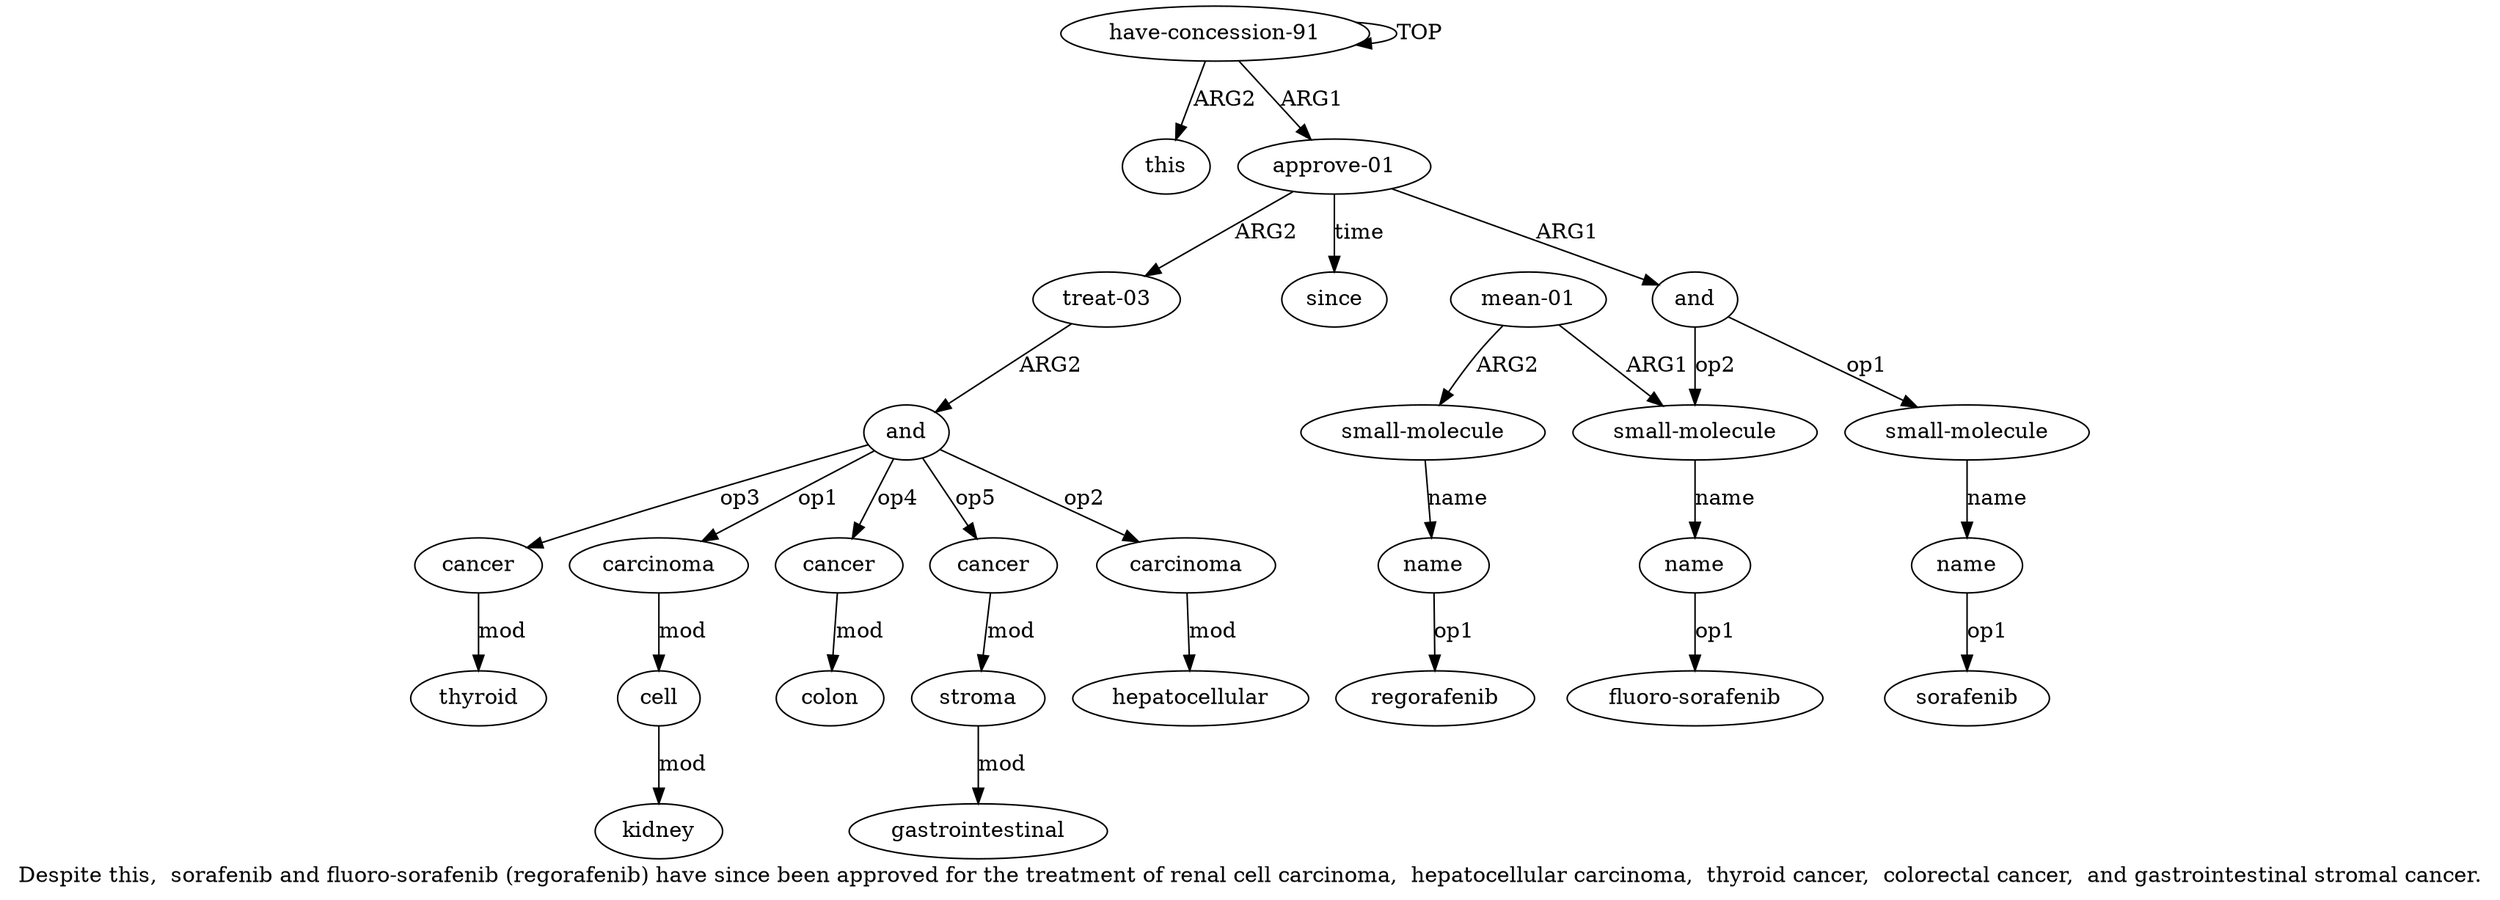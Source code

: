 digraph  {
	graph [label="Despite this,  sorafenib and fluoro-sorafenib (regorafenib) have since been approved for the treatment of renal cell carcinoma,  \
hepatocellular carcinoma,  thyroid cancer,  colorectal cancer,  and gastrointestinal stromal cancer."];
	node [label="\N"];
	a20	 [color=black,
		gold_ind=20,
		gold_label=colon,
		label=colon,
		test_ind=20,
		test_label=colon];
	a21	 [color=black,
		gold_ind=21,
		gold_label=cancer,
		label=cancer,
		test_ind=21,
		test_label=cancer];
	a22	 [color=black,
		gold_ind=22,
		gold_label=stroma,
		label=stroma,
		test_ind=22,
		test_label=stroma];
	a21 -> a22 [key=0,
	color=black,
	gold_label=mod,
	label=mod,
	test_label=mod];
a23 [color=black,
	gold_ind=23,
	gold_label=gastrointestinal,
	label=gastrointestinal,
	test_ind=23,
	test_label=gastrointestinal];
a22 -> a23 [key=0,
color=black,
gold_label=mod,
label=mod,
test_label=mod];
a24 [color=black,
gold_ind=24,
gold_label=since,
label=since,
test_ind=24,
test_label=since];
a25 [color=black,
gold_ind=25,
gold_label=this,
label=this,
test_ind=25,
test_label=this];
"a6 fluoro-sorafenib" [color=black,
gold_ind=-1,
gold_label="fluoro-sorafenib",
label="fluoro-sorafenib",
test_ind=-1,
test_label="fluoro-sorafenib"];
a15 [color=black,
gold_ind=15,
gold_label=carcinoma,
label=carcinoma,
test_ind=15,
test_label=carcinoma];
a16 [color=black,
gold_ind=16,
gold_label=hepatocellular,
label=hepatocellular,
test_ind=16,
test_label=hepatocellular];
a15 -> a16 [key=0,
color=black,
gold_label=mod,
label=mod,
test_label=mod];
a14 [color=black,
gold_ind=14,
gold_label=kidney,
label=kidney,
test_ind=14,
test_label=kidney];
a17 [color=black,
gold_ind=17,
gold_label=cancer,
label=cancer,
test_ind=17,
test_label=cancer];
a18 [color=black,
gold_ind=18,
gold_label=thyroid,
label=thyroid,
test_ind=18,
test_label=thyroid];
a17 -> a18 [key=0,
color=black,
gold_label=mod,
label=mod,
test_label=mod];
a11 [color=black,
gold_ind=11,
gold_label=and,
label=and,
test_ind=11,
test_label=and];
a11 -> a21 [key=0,
color=black,
gold_label=op5,
label=op5,
test_label=op5];
a11 -> a15 [key=0,
color=black,
gold_label=op2,
label=op2,
test_label=op2];
a11 -> a17 [key=0,
color=black,
gold_label=op3,
label=op3,
test_label=op3];
a12 [color=black,
gold_ind=12,
gold_label=carcinoma,
label=carcinoma,
test_ind=12,
test_label=carcinoma];
a11 -> a12 [key=0,
color=black,
gold_label=op1,
label=op1,
test_label=op1];
a19 [color=black,
gold_ind=19,
gold_label=cancer,
label=cancer,
test_ind=19,
test_label=cancer];
a11 -> a19 [key=0,
color=black,
gold_label=op4,
label=op4,
test_label=op4];
a10 [color=black,
gold_ind=10,
gold_label="treat-03",
label="treat-03",
test_ind=10,
test_label="treat-03"];
a10 -> a11 [key=0,
color=black,
gold_label=ARG2,
label=ARG2,
test_label=ARG2];
a13 [color=black,
gold_ind=13,
gold_label=cell,
label=cell,
test_ind=13,
test_label=cell];
a13 -> a14 [key=0,
color=black,
gold_label=mod,
label=mod,
test_label=mod];
a12 -> a13 [key=0,
color=black,
gold_label=mod,
label=mod,
test_label=mod];
"a9 regorafenib" [color=black,
gold_ind=-1,
gold_label=regorafenib,
label=regorafenib,
test_ind=-1,
test_label=regorafenib];
a19 -> a20 [key=0,
color=black,
gold_label=mod,
label=mod,
test_label=mod];
a1 [color=black,
gold_ind=1,
gold_label="approve-01",
label="approve-01",
test_ind=1,
test_label="approve-01"];
a1 -> a24 [key=0,
color=black,
gold_label=time,
label=time,
test_label=time];
a1 -> a10 [key=0,
color=black,
gold_label=ARG2,
label=ARG2,
test_label=ARG2];
a2 [color=black,
gold_ind=2,
gold_label=and,
label=and,
test_ind=2,
test_label=and];
a1 -> a2 [key=0,
color=black,
gold_label=ARG1,
label=ARG1,
test_label=ARG1];
a0 [color=black,
gold_ind=0,
gold_label="have-concession-91",
label="have-concession-91",
test_ind=0,
test_label="have-concession-91"];
a0 -> a25 [key=0,
color=black,
gold_label=ARG2,
label=ARG2,
test_label=ARG2];
a0 -> a1 [key=0,
color=black,
gold_label=ARG1,
label=ARG1,
test_label=ARG1];
a0 -> a0 [key=0,
color=black,
gold_label=TOP,
label=TOP,
test_label=TOP];
a3 [color=black,
gold_ind=3,
gold_label="small-molecule",
label="small-molecule",
test_ind=3,
test_label="small-molecule"];
a4 [color=black,
gold_ind=4,
gold_label=name,
label=name,
test_ind=4,
test_label=name];
a3 -> a4 [key=0,
color=black,
gold_label=name,
label=name,
test_label=name];
a2 -> a3 [key=0,
color=black,
gold_label=op1,
label=op1,
test_label=op1];
a5 [color=black,
gold_ind=5,
gold_label="small-molecule",
label="small-molecule",
test_ind=5,
test_label="small-molecule"];
a2 -> a5 [key=0,
color=black,
gold_label=op2,
label=op2,
test_label=op2];
a6 [color=black,
gold_ind=6,
gold_label=name,
label=name,
test_ind=6,
test_label=name];
a5 -> a6 [key=0,
color=black,
gold_label=name,
label=name,
test_label=name];
"a4 sorafenib" [color=black,
gold_ind=-1,
gold_label=sorafenib,
label=sorafenib,
test_ind=-1,
test_label=sorafenib];
a4 -> "a4 sorafenib" [key=0,
color=black,
gold_label=op1,
label=op1,
test_label=op1];
a7 [color=black,
gold_ind=7,
gold_label="mean-01",
label="mean-01",
test_ind=7,
test_label="mean-01"];
a7 -> a5 [key=0,
color=black,
gold_label=ARG1,
label=ARG1,
test_label=ARG1];
a8 [color=black,
gold_ind=8,
gold_label="small-molecule",
label="small-molecule",
test_ind=8,
test_label="small-molecule"];
a7 -> a8 [key=0,
color=black,
gold_label=ARG2,
label=ARG2,
test_label=ARG2];
a6 -> "a6 fluoro-sorafenib" [key=0,
color=black,
gold_label=op1,
label=op1,
test_label=op1];
a9 [color=black,
gold_ind=9,
gold_label=name,
label=name,
test_ind=9,
test_label=name];
a9 -> "a9 regorafenib" [key=0,
color=black,
gold_label=op1,
label=op1,
test_label=op1];
a8 -> a9 [key=0,
color=black,
gold_label=name,
label=name,
test_label=name];
}
